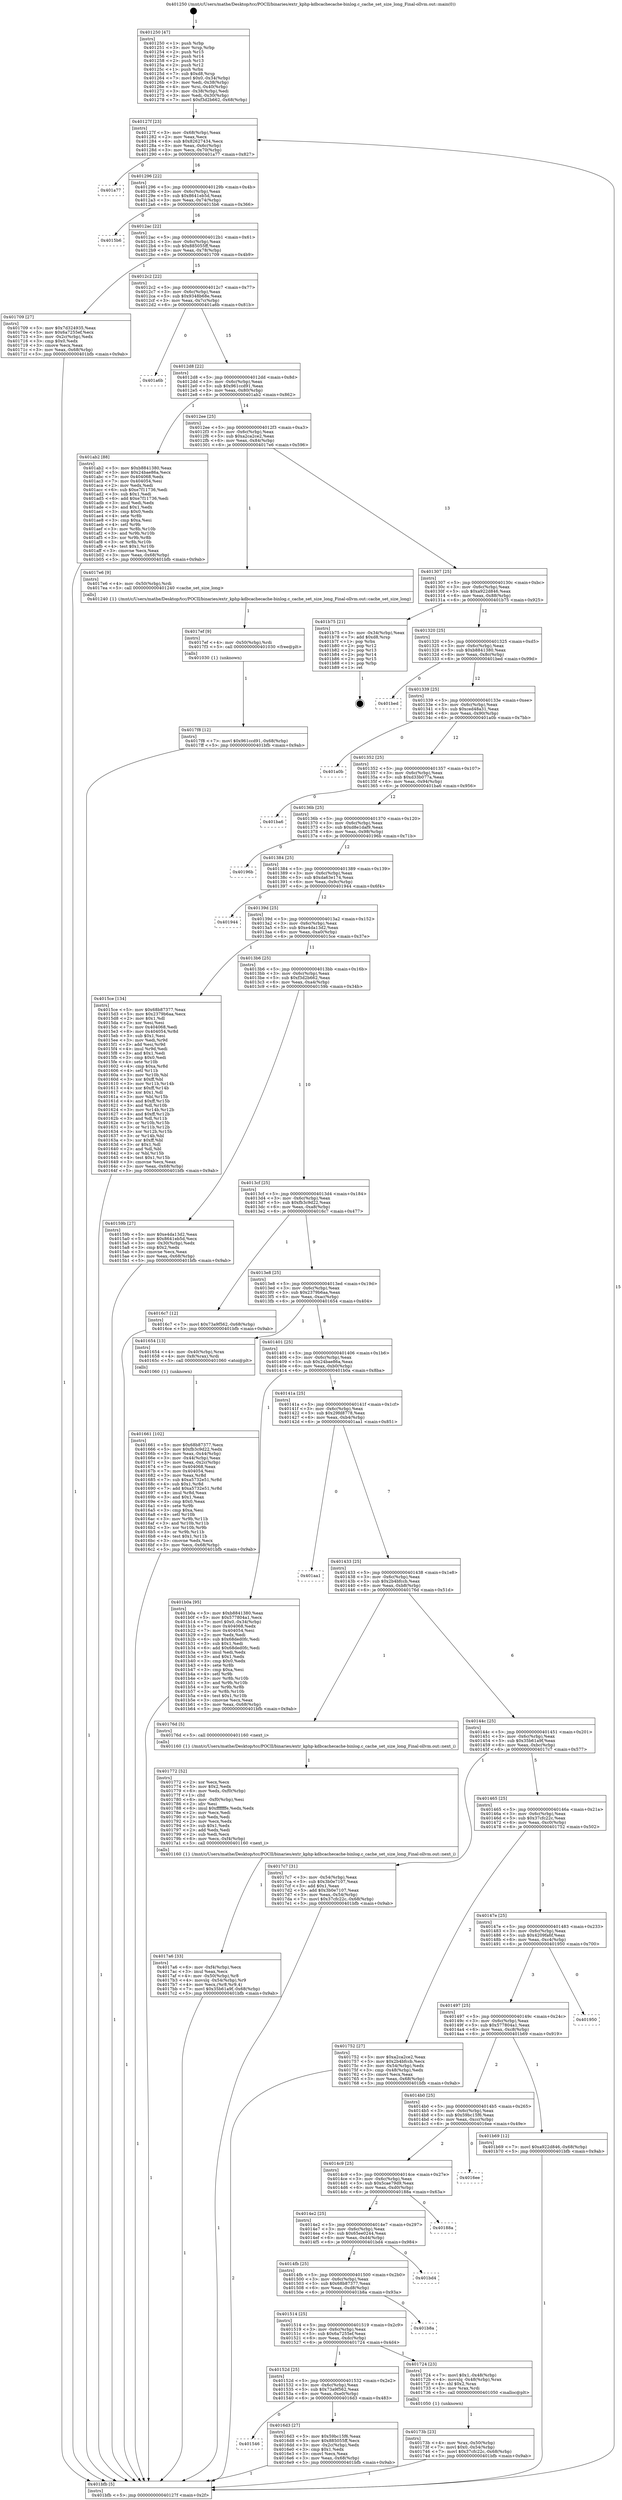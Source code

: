 digraph "0x401250" {
  label = "0x401250 (/mnt/c/Users/mathe/Desktop/tcc/POCII/binaries/extr_kphp-kdbcachecache-binlog.c_cache_set_size_long_Final-ollvm.out::main(0))"
  labelloc = "t"
  node[shape=record]

  Entry [label="",width=0.3,height=0.3,shape=circle,fillcolor=black,style=filled]
  "0x40127f" [label="{
     0x40127f [23]\l
     | [instrs]\l
     &nbsp;&nbsp;0x40127f \<+3\>: mov -0x68(%rbp),%eax\l
     &nbsp;&nbsp;0x401282 \<+2\>: mov %eax,%ecx\l
     &nbsp;&nbsp;0x401284 \<+6\>: sub $0x82627434,%ecx\l
     &nbsp;&nbsp;0x40128a \<+3\>: mov %eax,-0x6c(%rbp)\l
     &nbsp;&nbsp;0x40128d \<+3\>: mov %ecx,-0x70(%rbp)\l
     &nbsp;&nbsp;0x401290 \<+6\>: je 0000000000401a77 \<main+0x827\>\l
  }"]
  "0x401a77" [label="{
     0x401a77\l
  }", style=dashed]
  "0x401296" [label="{
     0x401296 [22]\l
     | [instrs]\l
     &nbsp;&nbsp;0x401296 \<+5\>: jmp 000000000040129b \<main+0x4b\>\l
     &nbsp;&nbsp;0x40129b \<+3\>: mov -0x6c(%rbp),%eax\l
     &nbsp;&nbsp;0x40129e \<+5\>: sub $0x8641eb5d,%eax\l
     &nbsp;&nbsp;0x4012a3 \<+3\>: mov %eax,-0x74(%rbp)\l
     &nbsp;&nbsp;0x4012a6 \<+6\>: je 00000000004015b6 \<main+0x366\>\l
  }"]
  Exit [label="",width=0.3,height=0.3,shape=circle,fillcolor=black,style=filled,peripheries=2]
  "0x4015b6" [label="{
     0x4015b6\l
  }", style=dashed]
  "0x4012ac" [label="{
     0x4012ac [22]\l
     | [instrs]\l
     &nbsp;&nbsp;0x4012ac \<+5\>: jmp 00000000004012b1 \<main+0x61\>\l
     &nbsp;&nbsp;0x4012b1 \<+3\>: mov -0x6c(%rbp),%eax\l
     &nbsp;&nbsp;0x4012b4 \<+5\>: sub $0x885055ff,%eax\l
     &nbsp;&nbsp;0x4012b9 \<+3\>: mov %eax,-0x78(%rbp)\l
     &nbsp;&nbsp;0x4012bc \<+6\>: je 0000000000401709 \<main+0x4b9\>\l
  }"]
  "0x4017f8" [label="{
     0x4017f8 [12]\l
     | [instrs]\l
     &nbsp;&nbsp;0x4017f8 \<+7\>: movl $0x961ccd91,-0x68(%rbp)\l
     &nbsp;&nbsp;0x4017ff \<+5\>: jmp 0000000000401bfb \<main+0x9ab\>\l
  }"]
  "0x401709" [label="{
     0x401709 [27]\l
     | [instrs]\l
     &nbsp;&nbsp;0x401709 \<+5\>: mov $0x7d324935,%eax\l
     &nbsp;&nbsp;0x40170e \<+5\>: mov $0x6a7255ef,%ecx\l
     &nbsp;&nbsp;0x401713 \<+3\>: mov -0x2c(%rbp),%edx\l
     &nbsp;&nbsp;0x401716 \<+3\>: cmp $0x0,%edx\l
     &nbsp;&nbsp;0x401719 \<+3\>: cmove %ecx,%eax\l
     &nbsp;&nbsp;0x40171c \<+3\>: mov %eax,-0x68(%rbp)\l
     &nbsp;&nbsp;0x40171f \<+5\>: jmp 0000000000401bfb \<main+0x9ab\>\l
  }"]
  "0x4012c2" [label="{
     0x4012c2 [22]\l
     | [instrs]\l
     &nbsp;&nbsp;0x4012c2 \<+5\>: jmp 00000000004012c7 \<main+0x77\>\l
     &nbsp;&nbsp;0x4012c7 \<+3\>: mov -0x6c(%rbp),%eax\l
     &nbsp;&nbsp;0x4012ca \<+5\>: sub $0x9348b68e,%eax\l
     &nbsp;&nbsp;0x4012cf \<+3\>: mov %eax,-0x7c(%rbp)\l
     &nbsp;&nbsp;0x4012d2 \<+6\>: je 0000000000401a6b \<main+0x81b\>\l
  }"]
  "0x4017ef" [label="{
     0x4017ef [9]\l
     | [instrs]\l
     &nbsp;&nbsp;0x4017ef \<+4\>: mov -0x50(%rbp),%rdi\l
     &nbsp;&nbsp;0x4017f3 \<+5\>: call 0000000000401030 \<free@plt\>\l
     | [calls]\l
     &nbsp;&nbsp;0x401030 \{1\} (unknown)\l
  }"]
  "0x401a6b" [label="{
     0x401a6b\l
  }", style=dashed]
  "0x4012d8" [label="{
     0x4012d8 [22]\l
     | [instrs]\l
     &nbsp;&nbsp;0x4012d8 \<+5\>: jmp 00000000004012dd \<main+0x8d\>\l
     &nbsp;&nbsp;0x4012dd \<+3\>: mov -0x6c(%rbp),%eax\l
     &nbsp;&nbsp;0x4012e0 \<+5\>: sub $0x961ccd91,%eax\l
     &nbsp;&nbsp;0x4012e5 \<+3\>: mov %eax,-0x80(%rbp)\l
     &nbsp;&nbsp;0x4012e8 \<+6\>: je 0000000000401ab2 \<main+0x862\>\l
  }"]
  "0x4017a6" [label="{
     0x4017a6 [33]\l
     | [instrs]\l
     &nbsp;&nbsp;0x4017a6 \<+6\>: mov -0xf4(%rbp),%ecx\l
     &nbsp;&nbsp;0x4017ac \<+3\>: imul %eax,%ecx\l
     &nbsp;&nbsp;0x4017af \<+4\>: mov -0x50(%rbp),%r8\l
     &nbsp;&nbsp;0x4017b3 \<+4\>: movslq -0x54(%rbp),%r9\l
     &nbsp;&nbsp;0x4017b7 \<+4\>: mov %ecx,(%r8,%r9,4)\l
     &nbsp;&nbsp;0x4017bb \<+7\>: movl $0x35b61a9f,-0x68(%rbp)\l
     &nbsp;&nbsp;0x4017c2 \<+5\>: jmp 0000000000401bfb \<main+0x9ab\>\l
  }"]
  "0x401ab2" [label="{
     0x401ab2 [88]\l
     | [instrs]\l
     &nbsp;&nbsp;0x401ab2 \<+5\>: mov $0xb8841380,%eax\l
     &nbsp;&nbsp;0x401ab7 \<+5\>: mov $0x24bae86a,%ecx\l
     &nbsp;&nbsp;0x401abc \<+7\>: mov 0x404068,%edx\l
     &nbsp;&nbsp;0x401ac3 \<+7\>: mov 0x404054,%esi\l
     &nbsp;&nbsp;0x401aca \<+2\>: mov %edx,%edi\l
     &nbsp;&nbsp;0x401acc \<+6\>: sub $0xe7f11736,%edi\l
     &nbsp;&nbsp;0x401ad2 \<+3\>: sub $0x1,%edi\l
     &nbsp;&nbsp;0x401ad5 \<+6\>: add $0xe7f11736,%edi\l
     &nbsp;&nbsp;0x401adb \<+3\>: imul %edi,%edx\l
     &nbsp;&nbsp;0x401ade \<+3\>: and $0x1,%edx\l
     &nbsp;&nbsp;0x401ae1 \<+3\>: cmp $0x0,%edx\l
     &nbsp;&nbsp;0x401ae4 \<+4\>: sete %r8b\l
     &nbsp;&nbsp;0x401ae8 \<+3\>: cmp $0xa,%esi\l
     &nbsp;&nbsp;0x401aeb \<+4\>: setl %r9b\l
     &nbsp;&nbsp;0x401aef \<+3\>: mov %r8b,%r10b\l
     &nbsp;&nbsp;0x401af2 \<+3\>: and %r9b,%r10b\l
     &nbsp;&nbsp;0x401af5 \<+3\>: xor %r9b,%r8b\l
     &nbsp;&nbsp;0x401af8 \<+3\>: or %r8b,%r10b\l
     &nbsp;&nbsp;0x401afb \<+4\>: test $0x1,%r10b\l
     &nbsp;&nbsp;0x401aff \<+3\>: cmovne %ecx,%eax\l
     &nbsp;&nbsp;0x401b02 \<+3\>: mov %eax,-0x68(%rbp)\l
     &nbsp;&nbsp;0x401b05 \<+5\>: jmp 0000000000401bfb \<main+0x9ab\>\l
  }"]
  "0x4012ee" [label="{
     0x4012ee [25]\l
     | [instrs]\l
     &nbsp;&nbsp;0x4012ee \<+5\>: jmp 00000000004012f3 \<main+0xa3\>\l
     &nbsp;&nbsp;0x4012f3 \<+3\>: mov -0x6c(%rbp),%eax\l
     &nbsp;&nbsp;0x4012f6 \<+5\>: sub $0xa2ca2ce2,%eax\l
     &nbsp;&nbsp;0x4012fb \<+6\>: mov %eax,-0x84(%rbp)\l
     &nbsp;&nbsp;0x401301 \<+6\>: je 00000000004017e6 \<main+0x596\>\l
  }"]
  "0x401772" [label="{
     0x401772 [52]\l
     | [instrs]\l
     &nbsp;&nbsp;0x401772 \<+2\>: xor %ecx,%ecx\l
     &nbsp;&nbsp;0x401774 \<+5\>: mov $0x2,%edx\l
     &nbsp;&nbsp;0x401779 \<+6\>: mov %edx,-0xf0(%rbp)\l
     &nbsp;&nbsp;0x40177f \<+1\>: cltd\l
     &nbsp;&nbsp;0x401780 \<+6\>: mov -0xf0(%rbp),%esi\l
     &nbsp;&nbsp;0x401786 \<+2\>: idiv %esi\l
     &nbsp;&nbsp;0x401788 \<+6\>: imul $0xfffffffe,%edx,%edx\l
     &nbsp;&nbsp;0x40178e \<+2\>: mov %ecx,%edi\l
     &nbsp;&nbsp;0x401790 \<+2\>: sub %edx,%edi\l
     &nbsp;&nbsp;0x401792 \<+2\>: mov %ecx,%edx\l
     &nbsp;&nbsp;0x401794 \<+3\>: sub $0x1,%edx\l
     &nbsp;&nbsp;0x401797 \<+2\>: add %edx,%edi\l
     &nbsp;&nbsp;0x401799 \<+2\>: sub %edi,%ecx\l
     &nbsp;&nbsp;0x40179b \<+6\>: mov %ecx,-0xf4(%rbp)\l
     &nbsp;&nbsp;0x4017a1 \<+5\>: call 0000000000401160 \<next_i\>\l
     | [calls]\l
     &nbsp;&nbsp;0x401160 \{1\} (/mnt/c/Users/mathe/Desktop/tcc/POCII/binaries/extr_kphp-kdbcachecache-binlog.c_cache_set_size_long_Final-ollvm.out::next_i)\l
  }"]
  "0x4017e6" [label="{
     0x4017e6 [9]\l
     | [instrs]\l
     &nbsp;&nbsp;0x4017e6 \<+4\>: mov -0x50(%rbp),%rdi\l
     &nbsp;&nbsp;0x4017ea \<+5\>: call 0000000000401240 \<cache_set_size_long\>\l
     | [calls]\l
     &nbsp;&nbsp;0x401240 \{1\} (/mnt/c/Users/mathe/Desktop/tcc/POCII/binaries/extr_kphp-kdbcachecache-binlog.c_cache_set_size_long_Final-ollvm.out::cache_set_size_long)\l
  }"]
  "0x401307" [label="{
     0x401307 [25]\l
     | [instrs]\l
     &nbsp;&nbsp;0x401307 \<+5\>: jmp 000000000040130c \<main+0xbc\>\l
     &nbsp;&nbsp;0x40130c \<+3\>: mov -0x6c(%rbp),%eax\l
     &nbsp;&nbsp;0x40130f \<+5\>: sub $0xa922d846,%eax\l
     &nbsp;&nbsp;0x401314 \<+6\>: mov %eax,-0x88(%rbp)\l
     &nbsp;&nbsp;0x40131a \<+6\>: je 0000000000401b75 \<main+0x925\>\l
  }"]
  "0x40173b" [label="{
     0x40173b [23]\l
     | [instrs]\l
     &nbsp;&nbsp;0x40173b \<+4\>: mov %rax,-0x50(%rbp)\l
     &nbsp;&nbsp;0x40173f \<+7\>: movl $0x0,-0x54(%rbp)\l
     &nbsp;&nbsp;0x401746 \<+7\>: movl $0x37cfc22c,-0x68(%rbp)\l
     &nbsp;&nbsp;0x40174d \<+5\>: jmp 0000000000401bfb \<main+0x9ab\>\l
  }"]
  "0x401b75" [label="{
     0x401b75 [21]\l
     | [instrs]\l
     &nbsp;&nbsp;0x401b75 \<+3\>: mov -0x34(%rbp),%eax\l
     &nbsp;&nbsp;0x401b78 \<+7\>: add $0xd8,%rsp\l
     &nbsp;&nbsp;0x401b7f \<+1\>: pop %rbx\l
     &nbsp;&nbsp;0x401b80 \<+2\>: pop %r12\l
     &nbsp;&nbsp;0x401b82 \<+2\>: pop %r13\l
     &nbsp;&nbsp;0x401b84 \<+2\>: pop %r14\l
     &nbsp;&nbsp;0x401b86 \<+2\>: pop %r15\l
     &nbsp;&nbsp;0x401b88 \<+1\>: pop %rbp\l
     &nbsp;&nbsp;0x401b89 \<+1\>: ret\l
  }"]
  "0x401320" [label="{
     0x401320 [25]\l
     | [instrs]\l
     &nbsp;&nbsp;0x401320 \<+5\>: jmp 0000000000401325 \<main+0xd5\>\l
     &nbsp;&nbsp;0x401325 \<+3\>: mov -0x6c(%rbp),%eax\l
     &nbsp;&nbsp;0x401328 \<+5\>: sub $0xb8841380,%eax\l
     &nbsp;&nbsp;0x40132d \<+6\>: mov %eax,-0x8c(%rbp)\l
     &nbsp;&nbsp;0x401333 \<+6\>: je 0000000000401bed \<main+0x99d\>\l
  }"]
  "0x401546" [label="{
     0x401546\l
  }", style=dashed]
  "0x401bed" [label="{
     0x401bed\l
  }", style=dashed]
  "0x401339" [label="{
     0x401339 [25]\l
     | [instrs]\l
     &nbsp;&nbsp;0x401339 \<+5\>: jmp 000000000040133e \<main+0xee\>\l
     &nbsp;&nbsp;0x40133e \<+3\>: mov -0x6c(%rbp),%eax\l
     &nbsp;&nbsp;0x401341 \<+5\>: sub $0xced48a31,%eax\l
     &nbsp;&nbsp;0x401346 \<+6\>: mov %eax,-0x90(%rbp)\l
     &nbsp;&nbsp;0x40134c \<+6\>: je 0000000000401a0b \<main+0x7bb\>\l
  }"]
  "0x4016d3" [label="{
     0x4016d3 [27]\l
     | [instrs]\l
     &nbsp;&nbsp;0x4016d3 \<+5\>: mov $0x59bc15f6,%eax\l
     &nbsp;&nbsp;0x4016d8 \<+5\>: mov $0x885055ff,%ecx\l
     &nbsp;&nbsp;0x4016dd \<+3\>: mov -0x2c(%rbp),%edx\l
     &nbsp;&nbsp;0x4016e0 \<+3\>: cmp $0x1,%edx\l
     &nbsp;&nbsp;0x4016e3 \<+3\>: cmovl %ecx,%eax\l
     &nbsp;&nbsp;0x4016e6 \<+3\>: mov %eax,-0x68(%rbp)\l
     &nbsp;&nbsp;0x4016e9 \<+5\>: jmp 0000000000401bfb \<main+0x9ab\>\l
  }"]
  "0x401a0b" [label="{
     0x401a0b\l
  }", style=dashed]
  "0x401352" [label="{
     0x401352 [25]\l
     | [instrs]\l
     &nbsp;&nbsp;0x401352 \<+5\>: jmp 0000000000401357 \<main+0x107\>\l
     &nbsp;&nbsp;0x401357 \<+3\>: mov -0x6c(%rbp),%eax\l
     &nbsp;&nbsp;0x40135a \<+5\>: sub $0xd33b077a,%eax\l
     &nbsp;&nbsp;0x40135f \<+6\>: mov %eax,-0x94(%rbp)\l
     &nbsp;&nbsp;0x401365 \<+6\>: je 0000000000401ba6 \<main+0x956\>\l
  }"]
  "0x40152d" [label="{
     0x40152d [25]\l
     | [instrs]\l
     &nbsp;&nbsp;0x40152d \<+5\>: jmp 0000000000401532 \<main+0x2e2\>\l
     &nbsp;&nbsp;0x401532 \<+3\>: mov -0x6c(%rbp),%eax\l
     &nbsp;&nbsp;0x401535 \<+5\>: sub $0x73a9f562,%eax\l
     &nbsp;&nbsp;0x40153a \<+6\>: mov %eax,-0xe0(%rbp)\l
     &nbsp;&nbsp;0x401540 \<+6\>: je 00000000004016d3 \<main+0x483\>\l
  }"]
  "0x401ba6" [label="{
     0x401ba6\l
  }", style=dashed]
  "0x40136b" [label="{
     0x40136b [25]\l
     | [instrs]\l
     &nbsp;&nbsp;0x40136b \<+5\>: jmp 0000000000401370 \<main+0x120\>\l
     &nbsp;&nbsp;0x401370 \<+3\>: mov -0x6c(%rbp),%eax\l
     &nbsp;&nbsp;0x401373 \<+5\>: sub $0xd8e1daf9,%eax\l
     &nbsp;&nbsp;0x401378 \<+6\>: mov %eax,-0x98(%rbp)\l
     &nbsp;&nbsp;0x40137e \<+6\>: je 000000000040196b \<main+0x71b\>\l
  }"]
  "0x401724" [label="{
     0x401724 [23]\l
     | [instrs]\l
     &nbsp;&nbsp;0x401724 \<+7\>: movl $0x1,-0x48(%rbp)\l
     &nbsp;&nbsp;0x40172b \<+4\>: movslq -0x48(%rbp),%rax\l
     &nbsp;&nbsp;0x40172f \<+4\>: shl $0x2,%rax\l
     &nbsp;&nbsp;0x401733 \<+3\>: mov %rax,%rdi\l
     &nbsp;&nbsp;0x401736 \<+5\>: call 0000000000401050 \<malloc@plt\>\l
     | [calls]\l
     &nbsp;&nbsp;0x401050 \{1\} (unknown)\l
  }"]
  "0x40196b" [label="{
     0x40196b\l
  }", style=dashed]
  "0x401384" [label="{
     0x401384 [25]\l
     | [instrs]\l
     &nbsp;&nbsp;0x401384 \<+5\>: jmp 0000000000401389 \<main+0x139\>\l
     &nbsp;&nbsp;0x401389 \<+3\>: mov -0x6c(%rbp),%eax\l
     &nbsp;&nbsp;0x40138c \<+5\>: sub $0xda63e174,%eax\l
     &nbsp;&nbsp;0x401391 \<+6\>: mov %eax,-0x9c(%rbp)\l
     &nbsp;&nbsp;0x401397 \<+6\>: je 0000000000401944 \<main+0x6f4\>\l
  }"]
  "0x401514" [label="{
     0x401514 [25]\l
     | [instrs]\l
     &nbsp;&nbsp;0x401514 \<+5\>: jmp 0000000000401519 \<main+0x2c9\>\l
     &nbsp;&nbsp;0x401519 \<+3\>: mov -0x6c(%rbp),%eax\l
     &nbsp;&nbsp;0x40151c \<+5\>: sub $0x6a7255ef,%eax\l
     &nbsp;&nbsp;0x401521 \<+6\>: mov %eax,-0xdc(%rbp)\l
     &nbsp;&nbsp;0x401527 \<+6\>: je 0000000000401724 \<main+0x4d4\>\l
  }"]
  "0x401944" [label="{
     0x401944\l
  }", style=dashed]
  "0x40139d" [label="{
     0x40139d [25]\l
     | [instrs]\l
     &nbsp;&nbsp;0x40139d \<+5\>: jmp 00000000004013a2 \<main+0x152\>\l
     &nbsp;&nbsp;0x4013a2 \<+3\>: mov -0x6c(%rbp),%eax\l
     &nbsp;&nbsp;0x4013a5 \<+5\>: sub $0xe4da13d2,%eax\l
     &nbsp;&nbsp;0x4013aa \<+6\>: mov %eax,-0xa0(%rbp)\l
     &nbsp;&nbsp;0x4013b0 \<+6\>: je 00000000004015ce \<main+0x37e\>\l
  }"]
  "0x401b8a" [label="{
     0x401b8a\l
  }", style=dashed]
  "0x4015ce" [label="{
     0x4015ce [134]\l
     | [instrs]\l
     &nbsp;&nbsp;0x4015ce \<+5\>: mov $0x68b87377,%eax\l
     &nbsp;&nbsp;0x4015d3 \<+5\>: mov $0x2379b6aa,%ecx\l
     &nbsp;&nbsp;0x4015d8 \<+2\>: mov $0x1,%dl\l
     &nbsp;&nbsp;0x4015da \<+2\>: xor %esi,%esi\l
     &nbsp;&nbsp;0x4015dc \<+7\>: mov 0x404068,%edi\l
     &nbsp;&nbsp;0x4015e3 \<+8\>: mov 0x404054,%r8d\l
     &nbsp;&nbsp;0x4015eb \<+3\>: sub $0x1,%esi\l
     &nbsp;&nbsp;0x4015ee \<+3\>: mov %edi,%r9d\l
     &nbsp;&nbsp;0x4015f1 \<+3\>: add %esi,%r9d\l
     &nbsp;&nbsp;0x4015f4 \<+4\>: imul %r9d,%edi\l
     &nbsp;&nbsp;0x4015f8 \<+3\>: and $0x1,%edi\l
     &nbsp;&nbsp;0x4015fb \<+3\>: cmp $0x0,%edi\l
     &nbsp;&nbsp;0x4015fe \<+4\>: sete %r10b\l
     &nbsp;&nbsp;0x401602 \<+4\>: cmp $0xa,%r8d\l
     &nbsp;&nbsp;0x401606 \<+4\>: setl %r11b\l
     &nbsp;&nbsp;0x40160a \<+3\>: mov %r10b,%bl\l
     &nbsp;&nbsp;0x40160d \<+3\>: xor $0xff,%bl\l
     &nbsp;&nbsp;0x401610 \<+3\>: mov %r11b,%r14b\l
     &nbsp;&nbsp;0x401613 \<+4\>: xor $0xff,%r14b\l
     &nbsp;&nbsp;0x401617 \<+3\>: xor $0x1,%dl\l
     &nbsp;&nbsp;0x40161a \<+3\>: mov %bl,%r15b\l
     &nbsp;&nbsp;0x40161d \<+4\>: and $0xff,%r15b\l
     &nbsp;&nbsp;0x401621 \<+3\>: and %dl,%r10b\l
     &nbsp;&nbsp;0x401624 \<+3\>: mov %r14b,%r12b\l
     &nbsp;&nbsp;0x401627 \<+4\>: and $0xff,%r12b\l
     &nbsp;&nbsp;0x40162b \<+3\>: and %dl,%r11b\l
     &nbsp;&nbsp;0x40162e \<+3\>: or %r10b,%r15b\l
     &nbsp;&nbsp;0x401631 \<+3\>: or %r11b,%r12b\l
     &nbsp;&nbsp;0x401634 \<+3\>: xor %r12b,%r15b\l
     &nbsp;&nbsp;0x401637 \<+3\>: or %r14b,%bl\l
     &nbsp;&nbsp;0x40163a \<+3\>: xor $0xff,%bl\l
     &nbsp;&nbsp;0x40163d \<+3\>: or $0x1,%dl\l
     &nbsp;&nbsp;0x401640 \<+2\>: and %dl,%bl\l
     &nbsp;&nbsp;0x401642 \<+3\>: or %bl,%r15b\l
     &nbsp;&nbsp;0x401645 \<+4\>: test $0x1,%r15b\l
     &nbsp;&nbsp;0x401649 \<+3\>: cmovne %ecx,%eax\l
     &nbsp;&nbsp;0x40164c \<+3\>: mov %eax,-0x68(%rbp)\l
     &nbsp;&nbsp;0x40164f \<+5\>: jmp 0000000000401bfb \<main+0x9ab\>\l
  }"]
  "0x4013b6" [label="{
     0x4013b6 [25]\l
     | [instrs]\l
     &nbsp;&nbsp;0x4013b6 \<+5\>: jmp 00000000004013bb \<main+0x16b\>\l
     &nbsp;&nbsp;0x4013bb \<+3\>: mov -0x6c(%rbp),%eax\l
     &nbsp;&nbsp;0x4013be \<+5\>: sub $0xf3d2b662,%eax\l
     &nbsp;&nbsp;0x4013c3 \<+6\>: mov %eax,-0xa4(%rbp)\l
     &nbsp;&nbsp;0x4013c9 \<+6\>: je 000000000040159b \<main+0x34b\>\l
  }"]
  "0x4014fb" [label="{
     0x4014fb [25]\l
     | [instrs]\l
     &nbsp;&nbsp;0x4014fb \<+5\>: jmp 0000000000401500 \<main+0x2b0\>\l
     &nbsp;&nbsp;0x401500 \<+3\>: mov -0x6c(%rbp),%eax\l
     &nbsp;&nbsp;0x401503 \<+5\>: sub $0x68b87377,%eax\l
     &nbsp;&nbsp;0x401508 \<+6\>: mov %eax,-0xd8(%rbp)\l
     &nbsp;&nbsp;0x40150e \<+6\>: je 0000000000401b8a \<main+0x93a\>\l
  }"]
  "0x40159b" [label="{
     0x40159b [27]\l
     | [instrs]\l
     &nbsp;&nbsp;0x40159b \<+5\>: mov $0xe4da13d2,%eax\l
     &nbsp;&nbsp;0x4015a0 \<+5\>: mov $0x8641eb5d,%ecx\l
     &nbsp;&nbsp;0x4015a5 \<+3\>: mov -0x30(%rbp),%edx\l
     &nbsp;&nbsp;0x4015a8 \<+3\>: cmp $0x2,%edx\l
     &nbsp;&nbsp;0x4015ab \<+3\>: cmovne %ecx,%eax\l
     &nbsp;&nbsp;0x4015ae \<+3\>: mov %eax,-0x68(%rbp)\l
     &nbsp;&nbsp;0x4015b1 \<+5\>: jmp 0000000000401bfb \<main+0x9ab\>\l
  }"]
  "0x4013cf" [label="{
     0x4013cf [25]\l
     | [instrs]\l
     &nbsp;&nbsp;0x4013cf \<+5\>: jmp 00000000004013d4 \<main+0x184\>\l
     &nbsp;&nbsp;0x4013d4 \<+3\>: mov -0x6c(%rbp),%eax\l
     &nbsp;&nbsp;0x4013d7 \<+5\>: sub $0xfb3c9d22,%eax\l
     &nbsp;&nbsp;0x4013dc \<+6\>: mov %eax,-0xa8(%rbp)\l
     &nbsp;&nbsp;0x4013e2 \<+6\>: je 00000000004016c7 \<main+0x477\>\l
  }"]
  "0x401bfb" [label="{
     0x401bfb [5]\l
     | [instrs]\l
     &nbsp;&nbsp;0x401bfb \<+5\>: jmp 000000000040127f \<main+0x2f\>\l
  }"]
  "0x401250" [label="{
     0x401250 [47]\l
     | [instrs]\l
     &nbsp;&nbsp;0x401250 \<+1\>: push %rbp\l
     &nbsp;&nbsp;0x401251 \<+3\>: mov %rsp,%rbp\l
     &nbsp;&nbsp;0x401254 \<+2\>: push %r15\l
     &nbsp;&nbsp;0x401256 \<+2\>: push %r14\l
     &nbsp;&nbsp;0x401258 \<+2\>: push %r13\l
     &nbsp;&nbsp;0x40125a \<+2\>: push %r12\l
     &nbsp;&nbsp;0x40125c \<+1\>: push %rbx\l
     &nbsp;&nbsp;0x40125d \<+7\>: sub $0xd8,%rsp\l
     &nbsp;&nbsp;0x401264 \<+7\>: movl $0x0,-0x34(%rbp)\l
     &nbsp;&nbsp;0x40126b \<+3\>: mov %edi,-0x38(%rbp)\l
     &nbsp;&nbsp;0x40126e \<+4\>: mov %rsi,-0x40(%rbp)\l
     &nbsp;&nbsp;0x401272 \<+3\>: mov -0x38(%rbp),%edi\l
     &nbsp;&nbsp;0x401275 \<+3\>: mov %edi,-0x30(%rbp)\l
     &nbsp;&nbsp;0x401278 \<+7\>: movl $0xf3d2b662,-0x68(%rbp)\l
  }"]
  "0x401bd4" [label="{
     0x401bd4\l
  }", style=dashed]
  "0x4016c7" [label="{
     0x4016c7 [12]\l
     | [instrs]\l
     &nbsp;&nbsp;0x4016c7 \<+7\>: movl $0x73a9f562,-0x68(%rbp)\l
     &nbsp;&nbsp;0x4016ce \<+5\>: jmp 0000000000401bfb \<main+0x9ab\>\l
  }"]
  "0x4013e8" [label="{
     0x4013e8 [25]\l
     | [instrs]\l
     &nbsp;&nbsp;0x4013e8 \<+5\>: jmp 00000000004013ed \<main+0x19d\>\l
     &nbsp;&nbsp;0x4013ed \<+3\>: mov -0x6c(%rbp),%eax\l
     &nbsp;&nbsp;0x4013f0 \<+5\>: sub $0x2379b6aa,%eax\l
     &nbsp;&nbsp;0x4013f5 \<+6\>: mov %eax,-0xac(%rbp)\l
     &nbsp;&nbsp;0x4013fb \<+6\>: je 0000000000401654 \<main+0x404\>\l
  }"]
  "0x4014e2" [label="{
     0x4014e2 [25]\l
     | [instrs]\l
     &nbsp;&nbsp;0x4014e2 \<+5\>: jmp 00000000004014e7 \<main+0x297\>\l
     &nbsp;&nbsp;0x4014e7 \<+3\>: mov -0x6c(%rbp),%eax\l
     &nbsp;&nbsp;0x4014ea \<+5\>: sub $0x65ee0244,%eax\l
     &nbsp;&nbsp;0x4014ef \<+6\>: mov %eax,-0xd4(%rbp)\l
     &nbsp;&nbsp;0x4014f5 \<+6\>: je 0000000000401bd4 \<main+0x984\>\l
  }"]
  "0x401654" [label="{
     0x401654 [13]\l
     | [instrs]\l
     &nbsp;&nbsp;0x401654 \<+4\>: mov -0x40(%rbp),%rax\l
     &nbsp;&nbsp;0x401658 \<+4\>: mov 0x8(%rax),%rdi\l
     &nbsp;&nbsp;0x40165c \<+5\>: call 0000000000401060 \<atoi@plt\>\l
     | [calls]\l
     &nbsp;&nbsp;0x401060 \{1\} (unknown)\l
  }"]
  "0x401401" [label="{
     0x401401 [25]\l
     | [instrs]\l
     &nbsp;&nbsp;0x401401 \<+5\>: jmp 0000000000401406 \<main+0x1b6\>\l
     &nbsp;&nbsp;0x401406 \<+3\>: mov -0x6c(%rbp),%eax\l
     &nbsp;&nbsp;0x401409 \<+5\>: sub $0x24bae86a,%eax\l
     &nbsp;&nbsp;0x40140e \<+6\>: mov %eax,-0xb0(%rbp)\l
     &nbsp;&nbsp;0x401414 \<+6\>: je 0000000000401b0a \<main+0x8ba\>\l
  }"]
  "0x401661" [label="{
     0x401661 [102]\l
     | [instrs]\l
     &nbsp;&nbsp;0x401661 \<+5\>: mov $0x68b87377,%ecx\l
     &nbsp;&nbsp;0x401666 \<+5\>: mov $0xfb3c9d22,%edx\l
     &nbsp;&nbsp;0x40166b \<+3\>: mov %eax,-0x44(%rbp)\l
     &nbsp;&nbsp;0x40166e \<+3\>: mov -0x44(%rbp),%eax\l
     &nbsp;&nbsp;0x401671 \<+3\>: mov %eax,-0x2c(%rbp)\l
     &nbsp;&nbsp;0x401674 \<+7\>: mov 0x404068,%eax\l
     &nbsp;&nbsp;0x40167b \<+7\>: mov 0x404054,%esi\l
     &nbsp;&nbsp;0x401682 \<+3\>: mov %eax,%r8d\l
     &nbsp;&nbsp;0x401685 \<+7\>: sub $0xa5732e51,%r8d\l
     &nbsp;&nbsp;0x40168c \<+4\>: sub $0x1,%r8d\l
     &nbsp;&nbsp;0x401690 \<+7\>: add $0xa5732e51,%r8d\l
     &nbsp;&nbsp;0x401697 \<+4\>: imul %r8d,%eax\l
     &nbsp;&nbsp;0x40169b \<+3\>: and $0x1,%eax\l
     &nbsp;&nbsp;0x40169e \<+3\>: cmp $0x0,%eax\l
     &nbsp;&nbsp;0x4016a1 \<+4\>: sete %r9b\l
     &nbsp;&nbsp;0x4016a5 \<+3\>: cmp $0xa,%esi\l
     &nbsp;&nbsp;0x4016a8 \<+4\>: setl %r10b\l
     &nbsp;&nbsp;0x4016ac \<+3\>: mov %r9b,%r11b\l
     &nbsp;&nbsp;0x4016af \<+3\>: and %r10b,%r11b\l
     &nbsp;&nbsp;0x4016b2 \<+3\>: xor %r10b,%r9b\l
     &nbsp;&nbsp;0x4016b5 \<+3\>: or %r9b,%r11b\l
     &nbsp;&nbsp;0x4016b8 \<+4\>: test $0x1,%r11b\l
     &nbsp;&nbsp;0x4016bc \<+3\>: cmovne %edx,%ecx\l
     &nbsp;&nbsp;0x4016bf \<+3\>: mov %ecx,-0x68(%rbp)\l
     &nbsp;&nbsp;0x4016c2 \<+5\>: jmp 0000000000401bfb \<main+0x9ab\>\l
  }"]
  "0x40188a" [label="{
     0x40188a\l
  }", style=dashed]
  "0x401b0a" [label="{
     0x401b0a [95]\l
     | [instrs]\l
     &nbsp;&nbsp;0x401b0a \<+5\>: mov $0xb8841380,%eax\l
     &nbsp;&nbsp;0x401b0f \<+5\>: mov $0x577804a1,%ecx\l
     &nbsp;&nbsp;0x401b14 \<+7\>: movl $0x0,-0x34(%rbp)\l
     &nbsp;&nbsp;0x401b1b \<+7\>: mov 0x404068,%edx\l
     &nbsp;&nbsp;0x401b22 \<+7\>: mov 0x404054,%esi\l
     &nbsp;&nbsp;0x401b29 \<+2\>: mov %edx,%edi\l
     &nbsp;&nbsp;0x401b2b \<+6\>: sub $0x68ded0fc,%edi\l
     &nbsp;&nbsp;0x401b31 \<+3\>: sub $0x1,%edi\l
     &nbsp;&nbsp;0x401b34 \<+6\>: add $0x68ded0fc,%edi\l
     &nbsp;&nbsp;0x401b3a \<+3\>: imul %edi,%edx\l
     &nbsp;&nbsp;0x401b3d \<+3\>: and $0x1,%edx\l
     &nbsp;&nbsp;0x401b40 \<+3\>: cmp $0x0,%edx\l
     &nbsp;&nbsp;0x401b43 \<+4\>: sete %r8b\l
     &nbsp;&nbsp;0x401b47 \<+3\>: cmp $0xa,%esi\l
     &nbsp;&nbsp;0x401b4a \<+4\>: setl %r9b\l
     &nbsp;&nbsp;0x401b4e \<+3\>: mov %r8b,%r10b\l
     &nbsp;&nbsp;0x401b51 \<+3\>: and %r9b,%r10b\l
     &nbsp;&nbsp;0x401b54 \<+3\>: xor %r9b,%r8b\l
     &nbsp;&nbsp;0x401b57 \<+3\>: or %r8b,%r10b\l
     &nbsp;&nbsp;0x401b5a \<+4\>: test $0x1,%r10b\l
     &nbsp;&nbsp;0x401b5e \<+3\>: cmovne %ecx,%eax\l
     &nbsp;&nbsp;0x401b61 \<+3\>: mov %eax,-0x68(%rbp)\l
     &nbsp;&nbsp;0x401b64 \<+5\>: jmp 0000000000401bfb \<main+0x9ab\>\l
  }"]
  "0x40141a" [label="{
     0x40141a [25]\l
     | [instrs]\l
     &nbsp;&nbsp;0x40141a \<+5\>: jmp 000000000040141f \<main+0x1cf\>\l
     &nbsp;&nbsp;0x40141f \<+3\>: mov -0x6c(%rbp),%eax\l
     &nbsp;&nbsp;0x401422 \<+5\>: sub $0x29fd8778,%eax\l
     &nbsp;&nbsp;0x401427 \<+6\>: mov %eax,-0xb4(%rbp)\l
     &nbsp;&nbsp;0x40142d \<+6\>: je 0000000000401aa1 \<main+0x851\>\l
  }"]
  "0x4014c9" [label="{
     0x4014c9 [25]\l
     | [instrs]\l
     &nbsp;&nbsp;0x4014c9 \<+5\>: jmp 00000000004014ce \<main+0x27e\>\l
     &nbsp;&nbsp;0x4014ce \<+3\>: mov -0x6c(%rbp),%eax\l
     &nbsp;&nbsp;0x4014d1 \<+5\>: sub $0x5cae79d9,%eax\l
     &nbsp;&nbsp;0x4014d6 \<+6\>: mov %eax,-0xd0(%rbp)\l
     &nbsp;&nbsp;0x4014dc \<+6\>: je 000000000040188a \<main+0x63a\>\l
  }"]
  "0x401aa1" [label="{
     0x401aa1\l
  }", style=dashed]
  "0x401433" [label="{
     0x401433 [25]\l
     | [instrs]\l
     &nbsp;&nbsp;0x401433 \<+5\>: jmp 0000000000401438 \<main+0x1e8\>\l
     &nbsp;&nbsp;0x401438 \<+3\>: mov -0x6c(%rbp),%eax\l
     &nbsp;&nbsp;0x40143b \<+5\>: sub $0x2b4bfccb,%eax\l
     &nbsp;&nbsp;0x401440 \<+6\>: mov %eax,-0xb8(%rbp)\l
     &nbsp;&nbsp;0x401446 \<+6\>: je 000000000040176d \<main+0x51d\>\l
  }"]
  "0x4016ee" [label="{
     0x4016ee\l
  }", style=dashed]
  "0x40176d" [label="{
     0x40176d [5]\l
     | [instrs]\l
     &nbsp;&nbsp;0x40176d \<+5\>: call 0000000000401160 \<next_i\>\l
     | [calls]\l
     &nbsp;&nbsp;0x401160 \{1\} (/mnt/c/Users/mathe/Desktop/tcc/POCII/binaries/extr_kphp-kdbcachecache-binlog.c_cache_set_size_long_Final-ollvm.out::next_i)\l
  }"]
  "0x40144c" [label="{
     0x40144c [25]\l
     | [instrs]\l
     &nbsp;&nbsp;0x40144c \<+5\>: jmp 0000000000401451 \<main+0x201\>\l
     &nbsp;&nbsp;0x401451 \<+3\>: mov -0x6c(%rbp),%eax\l
     &nbsp;&nbsp;0x401454 \<+5\>: sub $0x35b61a9f,%eax\l
     &nbsp;&nbsp;0x401459 \<+6\>: mov %eax,-0xbc(%rbp)\l
     &nbsp;&nbsp;0x40145f \<+6\>: je 00000000004017c7 \<main+0x577\>\l
  }"]
  "0x4014b0" [label="{
     0x4014b0 [25]\l
     | [instrs]\l
     &nbsp;&nbsp;0x4014b0 \<+5\>: jmp 00000000004014b5 \<main+0x265\>\l
     &nbsp;&nbsp;0x4014b5 \<+3\>: mov -0x6c(%rbp),%eax\l
     &nbsp;&nbsp;0x4014b8 \<+5\>: sub $0x59bc15f6,%eax\l
     &nbsp;&nbsp;0x4014bd \<+6\>: mov %eax,-0xcc(%rbp)\l
     &nbsp;&nbsp;0x4014c3 \<+6\>: je 00000000004016ee \<main+0x49e\>\l
  }"]
  "0x4017c7" [label="{
     0x4017c7 [31]\l
     | [instrs]\l
     &nbsp;&nbsp;0x4017c7 \<+3\>: mov -0x54(%rbp),%eax\l
     &nbsp;&nbsp;0x4017ca \<+5\>: sub $0x3b0e7107,%eax\l
     &nbsp;&nbsp;0x4017cf \<+3\>: add $0x1,%eax\l
     &nbsp;&nbsp;0x4017d2 \<+5\>: add $0x3b0e7107,%eax\l
     &nbsp;&nbsp;0x4017d7 \<+3\>: mov %eax,-0x54(%rbp)\l
     &nbsp;&nbsp;0x4017da \<+7\>: movl $0x37cfc22c,-0x68(%rbp)\l
     &nbsp;&nbsp;0x4017e1 \<+5\>: jmp 0000000000401bfb \<main+0x9ab\>\l
  }"]
  "0x401465" [label="{
     0x401465 [25]\l
     | [instrs]\l
     &nbsp;&nbsp;0x401465 \<+5\>: jmp 000000000040146a \<main+0x21a\>\l
     &nbsp;&nbsp;0x40146a \<+3\>: mov -0x6c(%rbp),%eax\l
     &nbsp;&nbsp;0x40146d \<+5\>: sub $0x37cfc22c,%eax\l
     &nbsp;&nbsp;0x401472 \<+6\>: mov %eax,-0xc0(%rbp)\l
     &nbsp;&nbsp;0x401478 \<+6\>: je 0000000000401752 \<main+0x502\>\l
  }"]
  "0x401b69" [label="{
     0x401b69 [12]\l
     | [instrs]\l
     &nbsp;&nbsp;0x401b69 \<+7\>: movl $0xa922d846,-0x68(%rbp)\l
     &nbsp;&nbsp;0x401b70 \<+5\>: jmp 0000000000401bfb \<main+0x9ab\>\l
  }"]
  "0x401752" [label="{
     0x401752 [27]\l
     | [instrs]\l
     &nbsp;&nbsp;0x401752 \<+5\>: mov $0xa2ca2ce2,%eax\l
     &nbsp;&nbsp;0x401757 \<+5\>: mov $0x2b4bfccb,%ecx\l
     &nbsp;&nbsp;0x40175c \<+3\>: mov -0x54(%rbp),%edx\l
     &nbsp;&nbsp;0x40175f \<+3\>: cmp -0x48(%rbp),%edx\l
     &nbsp;&nbsp;0x401762 \<+3\>: cmovl %ecx,%eax\l
     &nbsp;&nbsp;0x401765 \<+3\>: mov %eax,-0x68(%rbp)\l
     &nbsp;&nbsp;0x401768 \<+5\>: jmp 0000000000401bfb \<main+0x9ab\>\l
  }"]
  "0x40147e" [label="{
     0x40147e [25]\l
     | [instrs]\l
     &nbsp;&nbsp;0x40147e \<+5\>: jmp 0000000000401483 \<main+0x233\>\l
     &nbsp;&nbsp;0x401483 \<+3\>: mov -0x6c(%rbp),%eax\l
     &nbsp;&nbsp;0x401486 \<+5\>: sub $0x4209fa6f,%eax\l
     &nbsp;&nbsp;0x40148b \<+6\>: mov %eax,-0xc4(%rbp)\l
     &nbsp;&nbsp;0x401491 \<+6\>: je 0000000000401950 \<main+0x700\>\l
  }"]
  "0x401497" [label="{
     0x401497 [25]\l
     | [instrs]\l
     &nbsp;&nbsp;0x401497 \<+5\>: jmp 000000000040149c \<main+0x24c\>\l
     &nbsp;&nbsp;0x40149c \<+3\>: mov -0x6c(%rbp),%eax\l
     &nbsp;&nbsp;0x40149f \<+5\>: sub $0x577804a1,%eax\l
     &nbsp;&nbsp;0x4014a4 \<+6\>: mov %eax,-0xc8(%rbp)\l
     &nbsp;&nbsp;0x4014aa \<+6\>: je 0000000000401b69 \<main+0x919\>\l
  }"]
  "0x401950" [label="{
     0x401950\l
  }", style=dashed]
  Entry -> "0x401250" [label=" 1"]
  "0x40127f" -> "0x401a77" [label=" 0"]
  "0x40127f" -> "0x401296" [label=" 16"]
  "0x401b75" -> Exit [label=" 1"]
  "0x401296" -> "0x4015b6" [label=" 0"]
  "0x401296" -> "0x4012ac" [label=" 16"]
  "0x401b69" -> "0x401bfb" [label=" 1"]
  "0x4012ac" -> "0x401709" [label=" 1"]
  "0x4012ac" -> "0x4012c2" [label=" 15"]
  "0x401b0a" -> "0x401bfb" [label=" 1"]
  "0x4012c2" -> "0x401a6b" [label=" 0"]
  "0x4012c2" -> "0x4012d8" [label=" 15"]
  "0x401ab2" -> "0x401bfb" [label=" 1"]
  "0x4012d8" -> "0x401ab2" [label=" 1"]
  "0x4012d8" -> "0x4012ee" [label=" 14"]
  "0x4017f8" -> "0x401bfb" [label=" 1"]
  "0x4012ee" -> "0x4017e6" [label=" 1"]
  "0x4012ee" -> "0x401307" [label=" 13"]
  "0x4017ef" -> "0x4017f8" [label=" 1"]
  "0x401307" -> "0x401b75" [label=" 1"]
  "0x401307" -> "0x401320" [label=" 12"]
  "0x4017e6" -> "0x4017ef" [label=" 1"]
  "0x401320" -> "0x401bed" [label=" 0"]
  "0x401320" -> "0x401339" [label=" 12"]
  "0x4017c7" -> "0x401bfb" [label=" 1"]
  "0x401339" -> "0x401a0b" [label=" 0"]
  "0x401339" -> "0x401352" [label=" 12"]
  "0x4017a6" -> "0x401bfb" [label=" 1"]
  "0x401352" -> "0x401ba6" [label=" 0"]
  "0x401352" -> "0x40136b" [label=" 12"]
  "0x40176d" -> "0x401772" [label=" 1"]
  "0x40136b" -> "0x40196b" [label=" 0"]
  "0x40136b" -> "0x401384" [label=" 12"]
  "0x401752" -> "0x401bfb" [label=" 2"]
  "0x401384" -> "0x401944" [label=" 0"]
  "0x401384" -> "0x40139d" [label=" 12"]
  "0x401724" -> "0x40173b" [label=" 1"]
  "0x40139d" -> "0x4015ce" [label=" 1"]
  "0x40139d" -> "0x4013b6" [label=" 11"]
  "0x401709" -> "0x401bfb" [label=" 1"]
  "0x4013b6" -> "0x40159b" [label=" 1"]
  "0x4013b6" -> "0x4013cf" [label=" 10"]
  "0x40159b" -> "0x401bfb" [label=" 1"]
  "0x401250" -> "0x40127f" [label=" 1"]
  "0x401bfb" -> "0x40127f" [label=" 15"]
  "0x4015ce" -> "0x401bfb" [label=" 1"]
  "0x40152d" -> "0x401546" [label=" 0"]
  "0x4013cf" -> "0x4016c7" [label=" 1"]
  "0x4013cf" -> "0x4013e8" [label=" 9"]
  "0x40152d" -> "0x4016d3" [label=" 1"]
  "0x4013e8" -> "0x401654" [label=" 1"]
  "0x4013e8" -> "0x401401" [label=" 8"]
  "0x401654" -> "0x401661" [label=" 1"]
  "0x401661" -> "0x401bfb" [label=" 1"]
  "0x4016c7" -> "0x401bfb" [label=" 1"]
  "0x401514" -> "0x40152d" [label=" 1"]
  "0x401401" -> "0x401b0a" [label=" 1"]
  "0x401401" -> "0x40141a" [label=" 7"]
  "0x401514" -> "0x401724" [label=" 1"]
  "0x40141a" -> "0x401aa1" [label=" 0"]
  "0x40141a" -> "0x401433" [label=" 7"]
  "0x4014fb" -> "0x401514" [label=" 2"]
  "0x401433" -> "0x40176d" [label=" 1"]
  "0x401433" -> "0x40144c" [label=" 6"]
  "0x4014fb" -> "0x401b8a" [label=" 0"]
  "0x40144c" -> "0x4017c7" [label=" 1"]
  "0x40144c" -> "0x401465" [label=" 5"]
  "0x4014e2" -> "0x4014fb" [label=" 2"]
  "0x401465" -> "0x401752" [label=" 2"]
  "0x401465" -> "0x40147e" [label=" 3"]
  "0x4014e2" -> "0x401bd4" [label=" 0"]
  "0x40147e" -> "0x401950" [label=" 0"]
  "0x40147e" -> "0x401497" [label=" 3"]
  "0x401772" -> "0x4017a6" [label=" 1"]
  "0x401497" -> "0x401b69" [label=" 1"]
  "0x401497" -> "0x4014b0" [label=" 2"]
  "0x4016d3" -> "0x401bfb" [label=" 1"]
  "0x4014b0" -> "0x4016ee" [label=" 0"]
  "0x4014b0" -> "0x4014c9" [label=" 2"]
  "0x40173b" -> "0x401bfb" [label=" 1"]
  "0x4014c9" -> "0x40188a" [label=" 0"]
  "0x4014c9" -> "0x4014e2" [label=" 2"]
}
